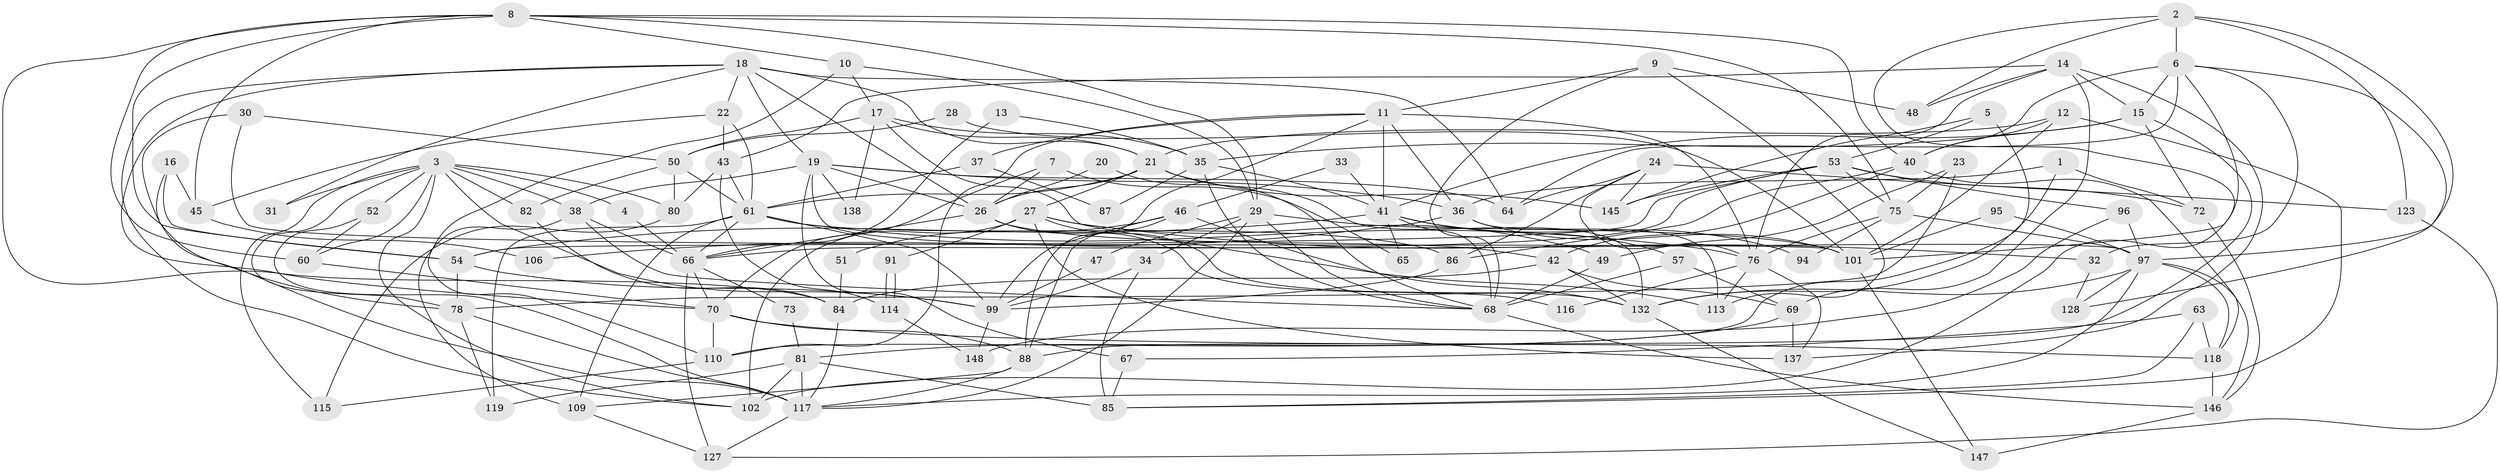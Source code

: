 // original degree distribution, {3: 0.31756756756756754, 8: 0.013513513513513514, 2: 0.12837837837837837, 5: 0.17567567567567569, 4: 0.22297297297297297, 6: 0.08108108108108109, 7: 0.060810810810810814}
// Generated by graph-tools (version 1.1) at 2025/11/02/27/25 16:11:18]
// undirected, 103 vertices, 243 edges
graph export_dot {
graph [start="1"]
  node [color=gray90,style=filled];
  1;
  2 [super="+108"];
  3 [super="+104"];
  4;
  5;
  6 [super="+83"];
  7;
  8 [super="+59"];
  9;
  10;
  11 [super="+131"];
  12 [super="+74"];
  13 [super="+56"];
  14 [super="+140"];
  15 [super="+55"];
  16;
  17 [super="+39"];
  18 [super="+92"];
  19 [super="+25"];
  20;
  21 [super="+44"];
  22;
  23;
  24 [super="+71"];
  26 [super="+133"];
  27 [super="+79"];
  28;
  29;
  30;
  31;
  32;
  33;
  34 [super="+58"];
  35 [super="+112"];
  36;
  37;
  38 [super="+122"];
  40 [super="+129"];
  41 [super="+89"];
  42 [super="+130"];
  43 [super="+98"];
  45;
  46;
  47;
  48;
  49;
  50 [super="+93"];
  51;
  52;
  53 [super="+77"];
  54 [super="+62"];
  57;
  60;
  61 [super="+126"];
  63;
  64 [super="+107"];
  65;
  66 [super="+90"];
  67;
  68 [super="+100"];
  69 [super="+111"];
  70 [super="+103"];
  72 [super="+121"];
  73;
  75 [super="+144"];
  76 [super="+125"];
  78 [super="+105"];
  80;
  81 [super="+136"];
  82;
  84;
  85;
  86;
  87;
  88 [super="+141"];
  91;
  94;
  95;
  96;
  97 [super="+135"];
  99 [super="+139"];
  101 [super="+143"];
  102 [super="+134"];
  106;
  109;
  110;
  113;
  114;
  115;
  116;
  117 [super="+124"];
  118 [super="+120"];
  119;
  123;
  127 [super="+142"];
  128;
  132;
  137;
  138;
  145;
  146;
  147;
  148;
  1 -- 36;
  1 -- 132;
  1 -- 72;
  2 -- 48;
  2 -- 123;
  2 -- 97;
  2 -- 6;
  2 -- 102;
  3 -- 52;
  3 -- 80;
  3 -- 4;
  3 -- 31;
  3 -- 60;
  3 -- 82;
  3 -- 102;
  3 -- 115;
  3 -- 38;
  3 -- 99;
  3 -- 78;
  4 -- 66;
  5 -- 53;
  5 -- 110;
  5 -- 145;
  6 -- 32;
  6 -- 64 [weight=2];
  6 -- 128;
  6 -- 40;
  6 -- 15;
  6 -- 101;
  7 -- 70;
  7 -- 65;
  7 -- 26;
  8 -- 40;
  8 -- 10;
  8 -- 84;
  8 -- 29;
  8 -- 60;
  8 -- 45;
  8 -- 54;
  8 -- 75;
  9 -- 11;
  9 -- 68;
  9 -- 48;
  9 -- 113;
  10 -- 29;
  10 -- 17;
  10 -- 110;
  11 -- 36;
  11 -- 110;
  11 -- 37;
  11 -- 76;
  11 -- 88;
  11 -- 41;
  12 -- 40;
  12 -- 21;
  12 -- 85;
  12 -- 101;
  13 -- 66 [weight=2];
  13 -- 35;
  14 -- 43;
  14 -- 48;
  14 -- 137;
  14 -- 15;
  14 -- 69;
  14 -- 76;
  15 -- 35;
  15 -- 72;
  15 -- 41;
  15 -- 88;
  16 -- 117;
  16 -- 45;
  16 -- 54;
  17 -- 21;
  17 -- 50;
  17 -- 138;
  17 -- 113;
  17 -- 35;
  18 -- 70;
  18 -- 31;
  18 -- 19;
  18 -- 64;
  18 -- 21;
  18 -- 22;
  18 -- 26;
  18 -- 102;
  19 -- 26;
  19 -- 36;
  19 -- 138;
  19 -- 64;
  19 -- 67;
  19 -- 97;
  19 -- 38;
  20 -- 68;
  20 -- 26;
  21 -- 132;
  21 -- 145;
  21 -- 26;
  21 -- 61;
  21 -- 27;
  22 -- 43;
  22 -- 45;
  22 -- 61;
  23 -- 78;
  23 -- 49;
  23 -- 75;
  24 -- 86;
  24 -- 76;
  24 -- 123;
  24 -- 64;
  24 -- 145;
  26 -- 66;
  26 -- 116;
  26 -- 42;
  27 -- 102;
  27 -- 132;
  27 -- 91;
  27 -- 137 [weight=2];
  27 -- 32;
  27 -- 49;
  28 -- 50;
  28 -- 101;
  29 -- 47;
  29 -- 101;
  29 -- 68;
  29 -- 117;
  29 -- 34;
  30 -- 50;
  30 -- 101;
  30 -- 78;
  32 -- 128;
  33 -- 41;
  33 -- 46;
  34 -- 85;
  34 -- 99;
  35 -- 68;
  35 -- 41;
  35 -- 87;
  36 -- 113;
  36 -- 101;
  36 -- 106;
  37 -- 87;
  37 -- 61;
  38 -- 66 [weight=2];
  38 -- 68;
  38 -- 109;
  40 -- 86;
  40 -- 118;
  40 -- 42;
  41 -- 65;
  41 -- 68;
  41 -- 94;
  41 -- 57;
  41 -- 54;
  42 -- 132;
  42 -- 84;
  42 -- 69;
  43 -- 114;
  43 -- 80;
  43 -- 61;
  45 -- 106;
  46 -- 51;
  46 -- 132;
  46 -- 99;
  46 -- 88;
  47 -- 99;
  49 -- 68;
  50 -- 80;
  50 -- 82;
  50 -- 61 [weight=2];
  51 -- 84;
  52 -- 117;
  52 -- 60;
  53 -- 54;
  53 -- 66;
  53 -- 96;
  53 -- 145;
  53 -- 75;
  53 -- 72;
  54 -- 78;
  54 -- 99;
  57 -- 68;
  57 -- 69;
  60 -- 70;
  61 -- 86;
  61 -- 109;
  61 -- 119;
  61 -- 66;
  61 -- 99;
  61 -- 76;
  63 -- 85;
  63 -- 67;
  63 -- 118;
  66 -- 127;
  66 -- 73;
  66 -- 70;
  67 -- 85;
  68 -- 146;
  69 -- 137;
  69 -- 81;
  70 -- 110;
  70 -- 118;
  70 -- 88;
  72 -- 146;
  73 -- 81;
  75 -- 94;
  75 -- 97;
  75 -- 76;
  76 -- 113;
  76 -- 116;
  76 -- 137;
  78 -- 117;
  78 -- 119;
  80 -- 115;
  81 -- 102;
  81 -- 85 [weight=2];
  81 -- 117;
  81 -- 119;
  82 -- 84;
  84 -- 117;
  86 -- 99;
  88 -- 117;
  88 -- 109;
  91 -- 114;
  91 -- 114;
  95 -- 97 [weight=2];
  95 -- 101;
  96 -- 97;
  96 -- 148;
  97 -- 128;
  97 -- 132;
  97 -- 146;
  97 -- 117;
  97 -- 118;
  99 -- 148;
  101 -- 147;
  109 -- 127;
  110 -- 115;
  114 -- 148;
  117 -- 127;
  118 -- 146;
  123 -- 127;
  132 -- 147;
  146 -- 147;
}
